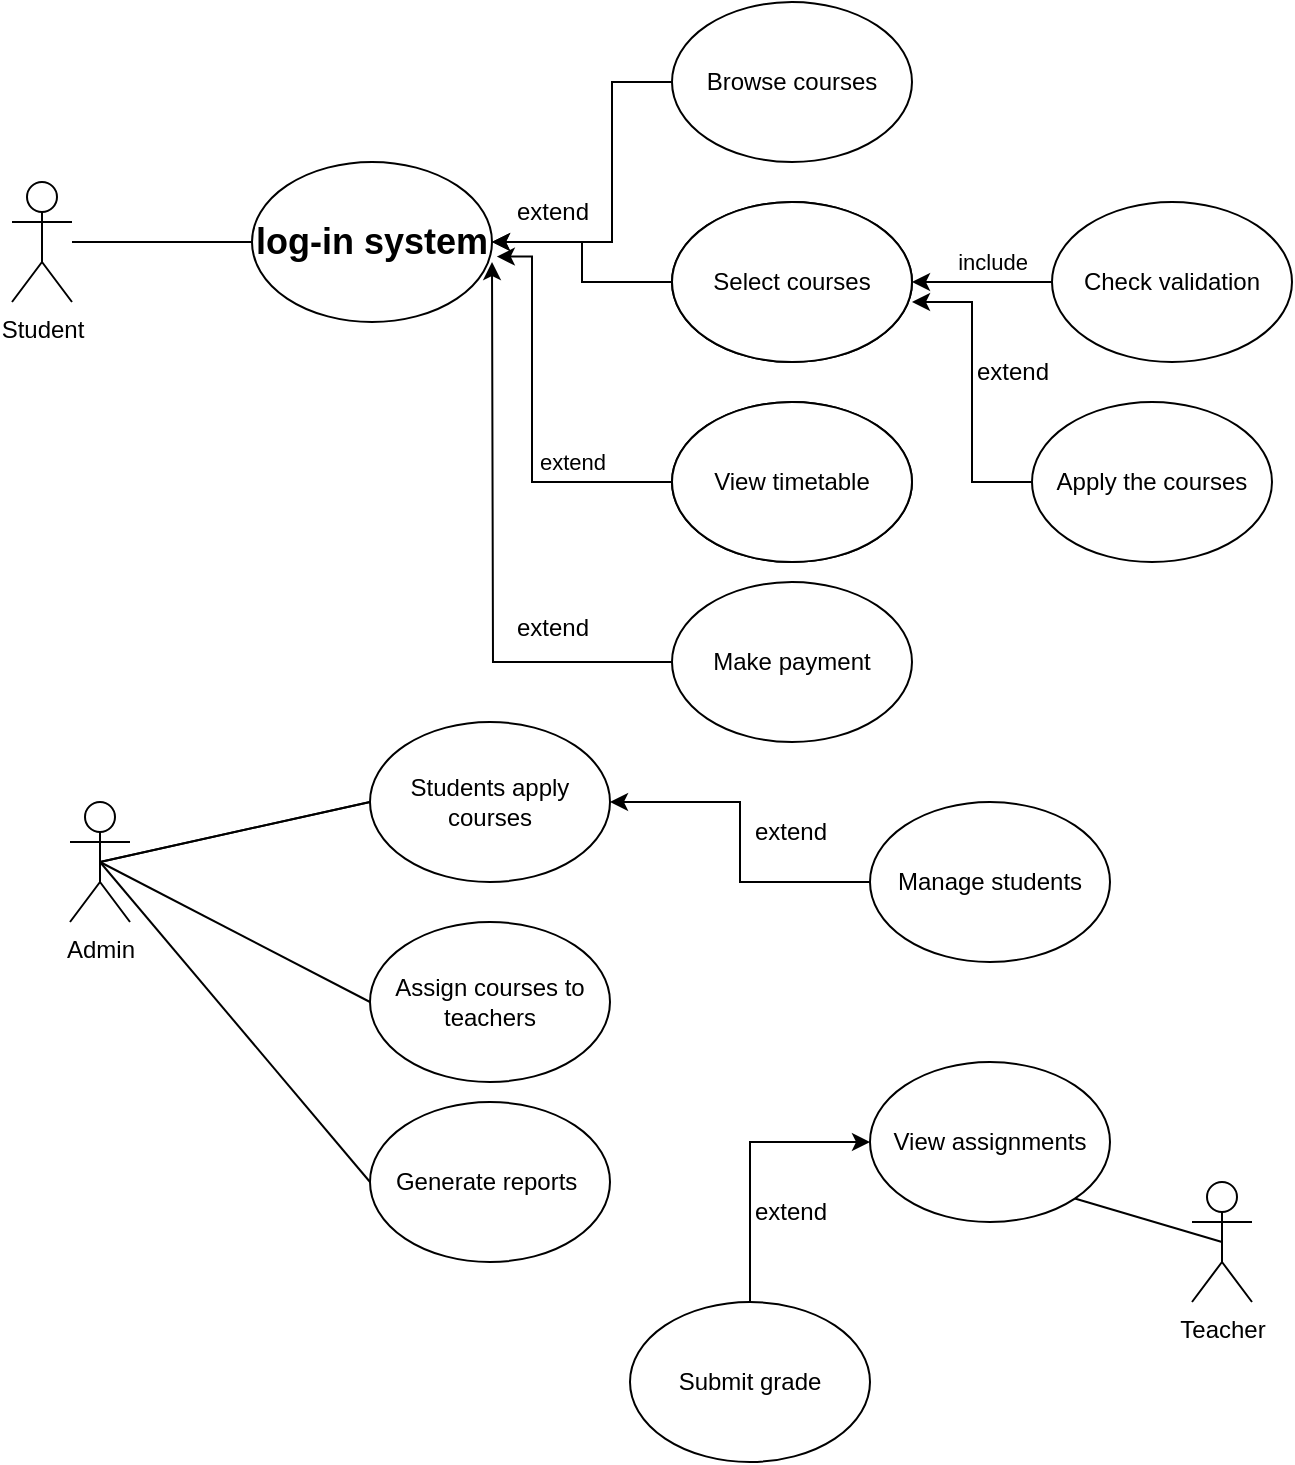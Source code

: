 <mxfile version="26.2.9">
  <diagram name="第 1 页" id="EFpU_bU7Tqgf_MAF6DgK">
    <mxGraphModel dx="971" dy="586" grid="1" gridSize="10" guides="1" tooltips="1" connect="1" arrows="1" fold="1" page="1" pageScale="1" pageWidth="827" pageHeight="1169" background="none" math="0" shadow="0">
      <root>
        <mxCell id="0" />
        <mxCell id="1" parent="0" />
        <mxCell id="j8Kz5dMzcf1XI_dZR99u-1" value="Student" style="shape=umlActor;verticalLabelPosition=bottom;verticalAlign=top;html=1;outlineConnect=0;" vertex="1" parent="1">
          <mxGeometry x="100" y="200" width="30" height="60" as="geometry" />
        </mxCell>
        <mxCell id="j8Kz5dMzcf1XI_dZR99u-2" value="Admin" style="shape=umlActor;verticalLabelPosition=bottom;verticalAlign=top;html=1;outlineConnect=0;" vertex="1" parent="1">
          <mxGeometry x="129" y="510" width="30" height="60" as="geometry" />
        </mxCell>
        <mxCell id="j8Kz5dMzcf1XI_dZR99u-4" value="Teacher" style="shape=umlActor;verticalLabelPosition=bottom;verticalAlign=top;html=1;outlineConnect=0;" vertex="1" parent="1">
          <mxGeometry x="690" y="700" width="30" height="60" as="geometry" />
        </mxCell>
        <mxCell id="j8Kz5dMzcf1XI_dZR99u-9" value="&lt;font style=&quot;font-size: 18px;&quot;&gt;&lt;b&gt;log-in system&lt;/b&gt;&lt;/font&gt;" style="ellipse;whiteSpace=wrap;html=1;" vertex="1" parent="1">
          <mxGeometry x="220" y="190" width="120" height="80" as="geometry" />
        </mxCell>
        <mxCell id="j8Kz5dMzcf1XI_dZR99u-15" value="" style="endArrow=none;html=1;rounded=0;entryX=0;entryY=0.5;entryDx=0;entryDy=0;" edge="1" parent="1" source="j8Kz5dMzcf1XI_dZR99u-1" target="j8Kz5dMzcf1XI_dZR99u-9">
          <mxGeometry width="50" height="50" relative="1" as="geometry">
            <mxPoint x="330" y="430" as="sourcePoint" />
            <mxPoint x="380" y="380" as="targetPoint" />
          </mxGeometry>
        </mxCell>
        <mxCell id="j8Kz5dMzcf1XI_dZR99u-20" value="" style="edgeStyle=orthogonalEdgeStyle;rounded=0;orthogonalLoop=1;jettySize=auto;html=1;entryX=1;entryY=0.5;entryDx=0;entryDy=0;" edge="1" parent="1" source="j8Kz5dMzcf1XI_dZR99u-22" target="j8Kz5dMzcf1XI_dZR99u-9">
          <mxGeometry relative="1" as="geometry">
            <mxPoint x="470" y="150" as="sourcePoint" />
            <Array as="points">
              <mxPoint x="400" y="150" />
              <mxPoint x="400" y="230" />
            </Array>
          </mxGeometry>
        </mxCell>
        <mxCell id="j8Kz5dMzcf1XI_dZR99u-18" value="extend" style="text;html=1;align=center;verticalAlign=middle;resizable=0;points=[];autosize=1;strokeColor=none;fillColor=none;" vertex="1" parent="1">
          <mxGeometry x="340" y="200" width="60" height="30" as="geometry" />
        </mxCell>
        <mxCell id="j8Kz5dMzcf1XI_dZR99u-22" value="Browse courses" style="ellipse;whiteSpace=wrap;html=1;" vertex="1" parent="1">
          <mxGeometry x="430" y="110" width="120" height="80" as="geometry" />
        </mxCell>
        <mxCell id="j8Kz5dMzcf1XI_dZR99u-24" style="edgeStyle=orthogonalEdgeStyle;rounded=0;orthogonalLoop=1;jettySize=auto;html=1;exitX=0;exitY=0.5;exitDx=0;exitDy=0;entryX=1;entryY=0.5;entryDx=0;entryDy=0;" edge="1" parent="1" source="j8Kz5dMzcf1XI_dZR99u-23" target="j8Kz5dMzcf1XI_dZR99u-9">
          <mxGeometry relative="1" as="geometry" />
        </mxCell>
        <mxCell id="j8Kz5dMzcf1XI_dZR99u-25" value="extend" style="edgeLabel;html=1;align=center;verticalAlign=middle;resizable=0;points=[];" vertex="1" connectable="0" parent="j8Kz5dMzcf1XI_dZR99u-24">
          <mxGeometry x="-0.249" y="4" relative="1" as="geometry">
            <mxPoint x="-9" y="86" as="offset" />
          </mxGeometry>
        </mxCell>
        <mxCell id="j8Kz5dMzcf1XI_dZR99u-23" value="Select courses" style="ellipse;whiteSpace=wrap;html=1;" vertex="1" parent="1">
          <mxGeometry x="430" y="210" width="120" height="80" as="geometry" />
        </mxCell>
        <mxCell id="j8Kz5dMzcf1XI_dZR99u-26" value="View timetable" style="ellipse;whiteSpace=wrap;html=1;" vertex="1" parent="1">
          <mxGeometry x="430" y="310" width="120" height="80" as="geometry" />
        </mxCell>
        <mxCell id="j8Kz5dMzcf1XI_dZR99u-27" style="edgeStyle=orthogonalEdgeStyle;rounded=0;orthogonalLoop=1;jettySize=auto;html=1;entryX=1.02;entryY=0.591;entryDx=0;entryDy=0;entryPerimeter=0;" edge="1" parent="1" source="j8Kz5dMzcf1XI_dZR99u-26" target="j8Kz5dMzcf1XI_dZR99u-9">
          <mxGeometry relative="1" as="geometry">
            <Array as="points">
              <mxPoint x="360" y="350" />
              <mxPoint x="360" y="237" />
            </Array>
          </mxGeometry>
        </mxCell>
        <mxCell id="j8Kz5dMzcf1XI_dZR99u-29" style="edgeStyle=orthogonalEdgeStyle;rounded=0;orthogonalLoop=1;jettySize=auto;html=1;entryX=1;entryY=0.5;entryDx=0;entryDy=0;" edge="1" parent="1" source="j8Kz5dMzcf1XI_dZR99u-28" target="j8Kz5dMzcf1XI_dZR99u-23">
          <mxGeometry relative="1" as="geometry" />
        </mxCell>
        <mxCell id="j8Kz5dMzcf1XI_dZR99u-30" value="include" style="edgeLabel;html=1;align=center;verticalAlign=middle;resizable=0;points=[];" vertex="1" connectable="0" parent="j8Kz5dMzcf1XI_dZR99u-29">
          <mxGeometry x="0.294" y="-7" relative="1" as="geometry">
            <mxPoint x="15" y="-3" as="offset" />
          </mxGeometry>
        </mxCell>
        <mxCell id="j8Kz5dMzcf1XI_dZR99u-28" value="Check validation" style="ellipse;whiteSpace=wrap;html=1;" vertex="1" parent="1">
          <mxGeometry x="620" y="210" width="120" height="80" as="geometry" />
        </mxCell>
        <mxCell id="j8Kz5dMzcf1XI_dZR99u-31" value="Select courses" style="ellipse;whiteSpace=wrap;html=1;" vertex="1" parent="1">
          <mxGeometry x="430" y="210" width="120" height="80" as="geometry" />
        </mxCell>
        <mxCell id="j8Kz5dMzcf1XI_dZR99u-32" value="Make payment" style="ellipse;whiteSpace=wrap;html=1;" vertex="1" parent="1">
          <mxGeometry x="430" y="400" width="120" height="80" as="geometry" />
        </mxCell>
        <mxCell id="j8Kz5dMzcf1XI_dZR99u-33" style="edgeStyle=orthogonalEdgeStyle;rounded=0;orthogonalLoop=1;jettySize=auto;html=1;" edge="1" parent="1" source="j8Kz5dMzcf1XI_dZR99u-32">
          <mxGeometry relative="1" as="geometry">
            <mxPoint x="340" y="240" as="targetPoint" />
          </mxGeometry>
        </mxCell>
        <mxCell id="j8Kz5dMzcf1XI_dZR99u-34" value="extend" style="text;html=1;align=center;verticalAlign=middle;resizable=0;points=[];autosize=1;strokeColor=none;fillColor=none;" vertex="1" parent="1">
          <mxGeometry x="340" y="408" width="60" height="30" as="geometry" />
        </mxCell>
        <mxCell id="j8Kz5dMzcf1XI_dZR99u-35" value="View timetable" style="ellipse;whiteSpace=wrap;html=1;" vertex="1" parent="1">
          <mxGeometry x="430" y="310" width="120" height="80" as="geometry" />
        </mxCell>
        <mxCell id="j8Kz5dMzcf1XI_dZR99u-36" value="Apply the courses" style="ellipse;whiteSpace=wrap;html=1;" vertex="1" parent="1">
          <mxGeometry x="610" y="310" width="120" height="80" as="geometry" />
        </mxCell>
        <mxCell id="j8Kz5dMzcf1XI_dZR99u-37" style="edgeStyle=orthogonalEdgeStyle;rounded=0;orthogonalLoop=1;jettySize=auto;html=1;entryX=1;entryY=0.625;entryDx=0;entryDy=0;entryPerimeter=0;" edge="1" parent="1" source="j8Kz5dMzcf1XI_dZR99u-36" target="j8Kz5dMzcf1XI_dZR99u-31">
          <mxGeometry relative="1" as="geometry" />
        </mxCell>
        <mxCell id="j8Kz5dMzcf1XI_dZR99u-38" value="extend" style="text;html=1;align=center;verticalAlign=middle;resizable=0;points=[];autosize=1;strokeColor=none;fillColor=none;" vertex="1" parent="1">
          <mxGeometry x="570" y="280" width="60" height="30" as="geometry" />
        </mxCell>
        <mxCell id="j8Kz5dMzcf1XI_dZR99u-42" value="Students apply courses" style="ellipse;whiteSpace=wrap;html=1;" vertex="1" parent="1">
          <mxGeometry x="279" y="470" width="120" height="80" as="geometry" />
        </mxCell>
        <mxCell id="j8Kz5dMzcf1XI_dZR99u-43" value="" style="endArrow=none;html=1;rounded=0;exitX=0.5;exitY=0.5;exitDx=0;exitDy=0;exitPerimeter=0;entryX=0;entryY=0.5;entryDx=0;entryDy=0;" edge="1" parent="1" source="j8Kz5dMzcf1XI_dZR99u-2" target="j8Kz5dMzcf1XI_dZR99u-42">
          <mxGeometry width="50" height="50" relative="1" as="geometry">
            <mxPoint x="359" y="430" as="sourcePoint" />
            <mxPoint x="409" y="380" as="targetPoint" />
            <Array as="points" />
          </mxGeometry>
        </mxCell>
        <mxCell id="j8Kz5dMzcf1XI_dZR99u-44" value="Assign courses to teachers" style="ellipse;whiteSpace=wrap;html=1;" vertex="1" parent="1">
          <mxGeometry x="279" y="570" width="120" height="80" as="geometry" />
        </mxCell>
        <mxCell id="j8Kz5dMzcf1XI_dZR99u-45" value="" style="endArrow=none;html=1;rounded=0;exitX=0.5;exitY=0.5;exitDx=0;exitDy=0;exitPerimeter=0;entryX=0;entryY=0.5;entryDx=0;entryDy=0;" edge="1" parent="1" source="j8Kz5dMzcf1XI_dZR99u-2" target="j8Kz5dMzcf1XI_dZR99u-44">
          <mxGeometry width="50" height="50" relative="1" as="geometry">
            <mxPoint x="154" y="550" as="sourcePoint" />
            <mxPoint x="289" y="520" as="targetPoint" />
            <Array as="points" />
          </mxGeometry>
        </mxCell>
        <mxCell id="j8Kz5dMzcf1XI_dZR99u-46" value="" style="endArrow=none;html=1;rounded=0;exitX=0.5;exitY=0.5;exitDx=0;exitDy=0;exitPerimeter=0;entryX=0;entryY=0.5;entryDx=0;entryDy=0;" edge="1" parent="1">
          <mxGeometry width="50" height="50" relative="1" as="geometry">
            <mxPoint x="144" y="540" as="sourcePoint" />
            <mxPoint x="279" y="510" as="targetPoint" />
            <Array as="points" />
          </mxGeometry>
        </mxCell>
        <mxCell id="j8Kz5dMzcf1XI_dZR99u-48" style="edgeStyle=orthogonalEdgeStyle;rounded=0;orthogonalLoop=1;jettySize=auto;html=1;entryX=1;entryY=0.5;entryDx=0;entryDy=0;" edge="1" parent="1" source="j8Kz5dMzcf1XI_dZR99u-47" target="j8Kz5dMzcf1XI_dZR99u-42">
          <mxGeometry relative="1" as="geometry" />
        </mxCell>
        <mxCell id="j8Kz5dMzcf1XI_dZR99u-47" value="Manage students" style="ellipse;whiteSpace=wrap;html=1;" vertex="1" parent="1">
          <mxGeometry x="529" y="510" width="120" height="80" as="geometry" />
        </mxCell>
        <mxCell id="j8Kz5dMzcf1XI_dZR99u-49" value="extend" style="text;html=1;align=center;verticalAlign=middle;resizable=0;points=[];autosize=1;strokeColor=none;fillColor=none;" vertex="1" parent="1">
          <mxGeometry x="459" y="510" width="60" height="30" as="geometry" />
        </mxCell>
        <mxCell id="j8Kz5dMzcf1XI_dZR99u-50" value="Generate reports&amp;nbsp;" style="ellipse;whiteSpace=wrap;html=1;" vertex="1" parent="1">
          <mxGeometry x="279" y="660" width="120" height="80" as="geometry" />
        </mxCell>
        <mxCell id="j8Kz5dMzcf1XI_dZR99u-51" value="" style="endArrow=none;html=1;rounded=0;entryX=0;entryY=0.5;entryDx=0;entryDy=0;exitX=0.5;exitY=0.5;exitDx=0;exitDy=0;exitPerimeter=0;" edge="1" parent="1" source="j8Kz5dMzcf1XI_dZR99u-2" target="j8Kz5dMzcf1XI_dZR99u-50">
          <mxGeometry width="50" height="50" relative="1" as="geometry">
            <mxPoint x="359" y="530" as="sourcePoint" />
            <mxPoint x="409" y="480" as="targetPoint" />
          </mxGeometry>
        </mxCell>
        <mxCell id="j8Kz5dMzcf1XI_dZR99u-52" value="View assignments" style="ellipse;whiteSpace=wrap;html=1;" vertex="1" parent="1">
          <mxGeometry x="529" y="640" width="120" height="80" as="geometry" />
        </mxCell>
        <mxCell id="j8Kz5dMzcf1XI_dZR99u-57" style="edgeStyle=orthogonalEdgeStyle;rounded=0;orthogonalLoop=1;jettySize=auto;html=1;entryX=0;entryY=0.5;entryDx=0;entryDy=0;" edge="1" parent="1" source="j8Kz5dMzcf1XI_dZR99u-53" target="j8Kz5dMzcf1XI_dZR99u-52">
          <mxGeometry relative="1" as="geometry" />
        </mxCell>
        <mxCell id="j8Kz5dMzcf1XI_dZR99u-53" value="Submit grade" style="ellipse;whiteSpace=wrap;html=1;" vertex="1" parent="1">
          <mxGeometry x="409" y="760" width="120" height="80" as="geometry" />
        </mxCell>
        <mxCell id="j8Kz5dMzcf1XI_dZR99u-55" value="" style="endArrow=none;html=1;rounded=0;exitX=0.5;exitY=0.5;exitDx=0;exitDy=0;exitPerimeter=0;entryX=1;entryY=1;entryDx=0;entryDy=0;" edge="1" parent="1" source="j8Kz5dMzcf1XI_dZR99u-4" target="j8Kz5dMzcf1XI_dZR99u-52">
          <mxGeometry width="50" height="50" relative="1" as="geometry">
            <mxPoint x="359" y="680" as="sourcePoint" />
            <mxPoint x="409" y="630" as="targetPoint" />
          </mxGeometry>
        </mxCell>
        <mxCell id="j8Kz5dMzcf1XI_dZR99u-58" value="extend" style="text;html=1;align=center;verticalAlign=middle;resizable=0;points=[];autosize=1;strokeColor=none;fillColor=none;" vertex="1" parent="1">
          <mxGeometry x="459" y="700" width="60" height="30" as="geometry" />
        </mxCell>
      </root>
    </mxGraphModel>
  </diagram>
</mxfile>
